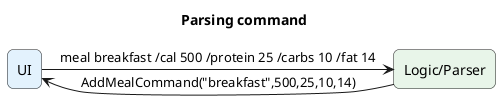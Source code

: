 @startuml
' ===== Parsing command =====
title Parsing command

skinparam shadowing false
skinparam defaultFontName Arial
skinparam rectangle {
  RoundCorner 12
  FontSize 14
}

rectangle "UI" as UI #E3F2FD
rectangle "Logic/Parser" as P #E8F5E9

UI -right-> P : meal breakfast /cal 500 /protein 25 /carbs 10 /fat 14
P -left-> UI  : AddMealCommand("breakfast",500,25,10,14)
@enduml
